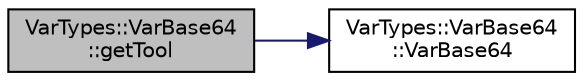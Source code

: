 digraph "VarTypes::VarBase64::getTool"
{
 // INTERACTIVE_SVG=YES
  edge [fontname="Helvetica",fontsize="10",labelfontname="Helvetica",labelfontsize="10"];
  node [fontname="Helvetica",fontsize="10",shape=record];
  rankdir="LR";
  Node1 [label="VarTypes::VarBase64\l::getTool",height=0.2,width=0.4,color="black", fillcolor="grey75", style="filled", fontcolor="black"];
  Node1 -> Node2 [color="midnightblue",fontsize="10",style="solid",fontname="Helvetica"];
  Node2 [label="VarTypes::VarBase64\l::VarBase64",height=0.2,width=0.4,color="black", fillcolor="white", style="filled",URL="$da/d08/class_var_types_1_1_var_base64.html#a96860964285f2bef39e2884c5e5ebf02"];
}
